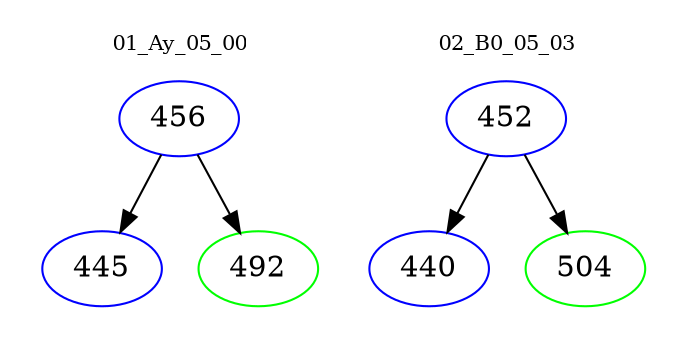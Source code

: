 digraph{
subgraph cluster_0 {
color = white
label = "01_Ay_05_00";
fontsize=10;
T0_456 [label="456", color="blue"]
T0_456 -> T0_445 [color="black"]
T0_445 [label="445", color="blue"]
T0_456 -> T0_492 [color="black"]
T0_492 [label="492", color="green"]
}
subgraph cluster_1 {
color = white
label = "02_B0_05_03";
fontsize=10;
T1_452 [label="452", color="blue"]
T1_452 -> T1_440 [color="black"]
T1_440 [label="440", color="blue"]
T1_452 -> T1_504 [color="black"]
T1_504 [label="504", color="green"]
}
}
